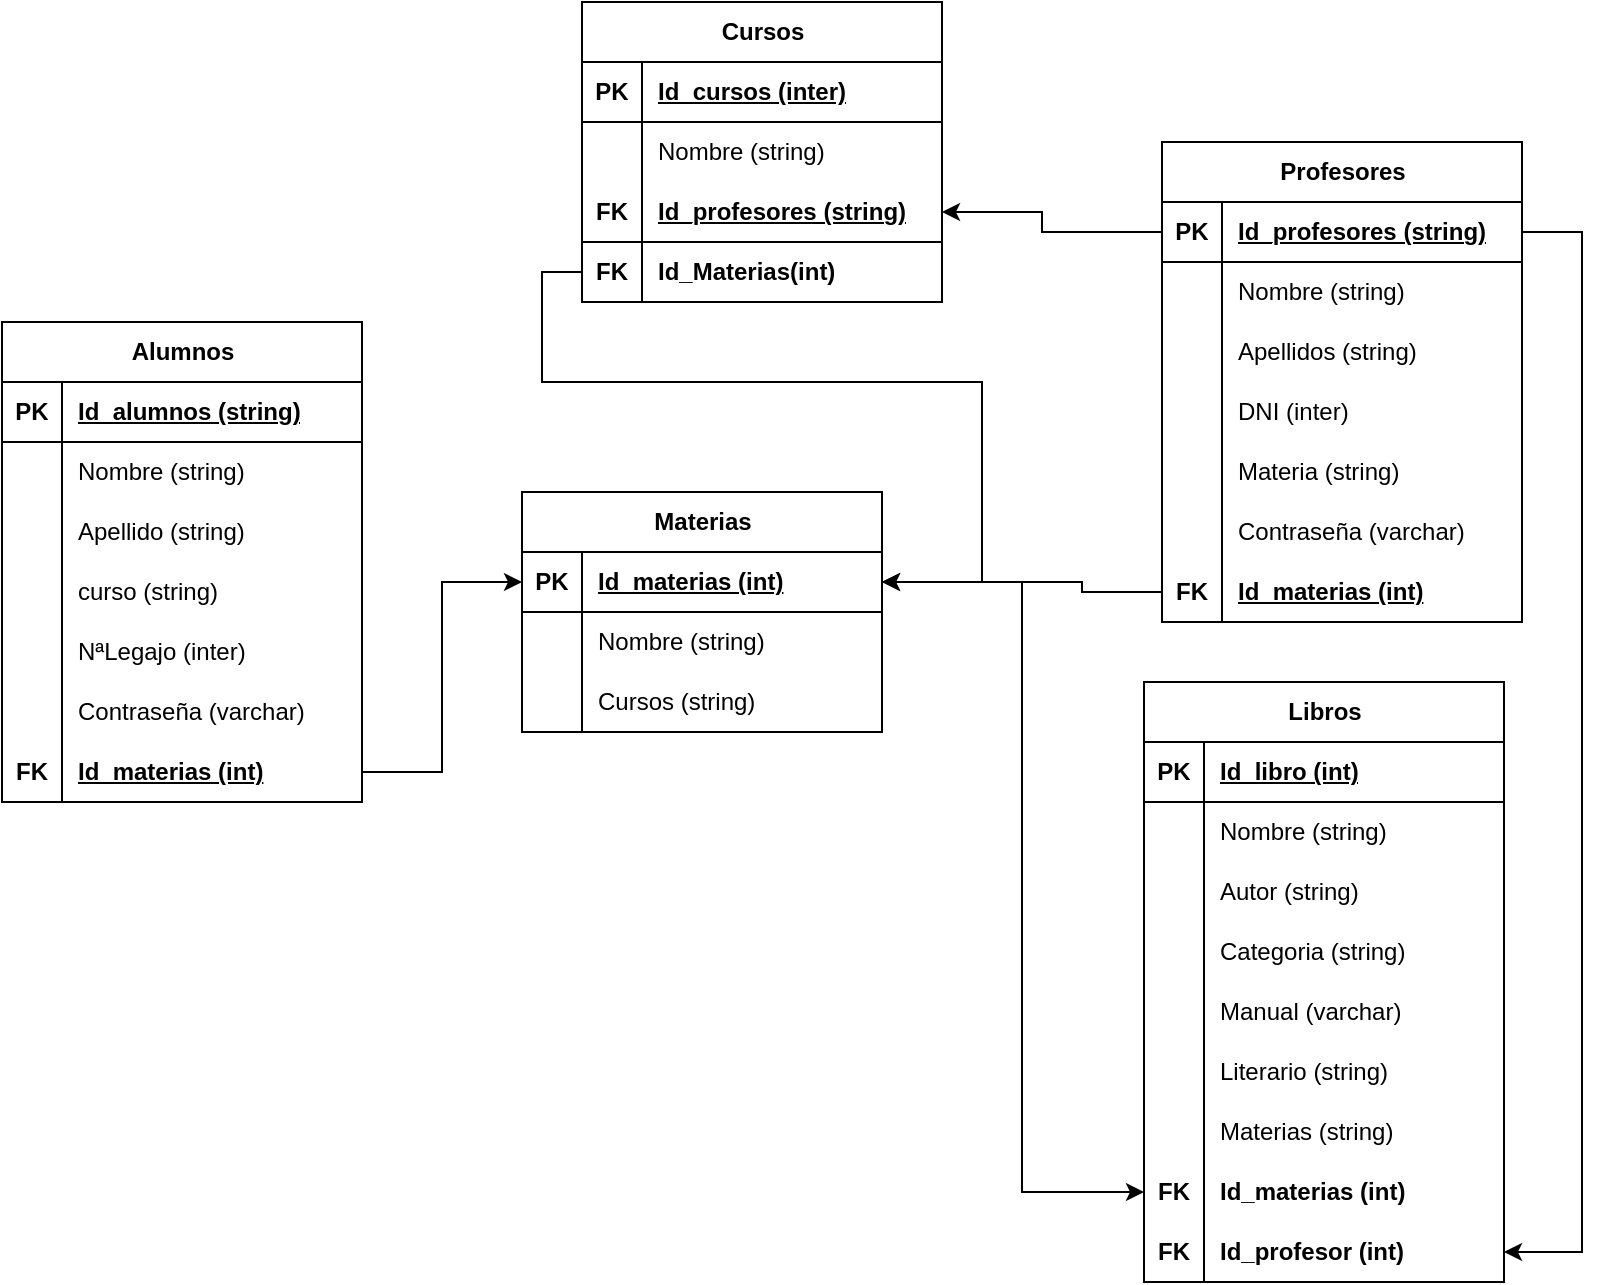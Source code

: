 <mxfile version="21.3.2" type="device" pages="2">
  <diagram name="Modelo Relacional" id="CXCVMEYy1s_H9XKr-uPt">
    <mxGraphModel dx="1434" dy="757" grid="1" gridSize="10" guides="1" tooltips="1" connect="1" arrows="1" fold="1" page="1" pageScale="1" pageWidth="827" pageHeight="1169" math="0" shadow="0">
      <root>
        <mxCell id="0" />
        <mxCell id="1" parent="0" />
        <mxCell id="_0kthYY2hkkztWUv-s_5-1" value="Alumnos" style="shape=table;startSize=30;container=1;collapsible=1;childLayout=tableLayout;fixedRows=1;rowLines=0;fontStyle=1;align=center;resizeLast=1;html=1;" parent="1" vertex="1">
          <mxGeometry x="350" y="410" width="180" height="240" as="geometry" />
        </mxCell>
        <mxCell id="_0kthYY2hkkztWUv-s_5-2" value="" style="shape=tableRow;horizontal=0;startSize=0;swimlaneHead=0;swimlaneBody=0;fillColor=none;collapsible=0;dropTarget=0;points=[[0,0.5],[1,0.5]];portConstraint=eastwest;top=0;left=0;right=0;bottom=1;" parent="_0kthYY2hkkztWUv-s_5-1" vertex="1">
          <mxGeometry y="30" width="180" height="30" as="geometry" />
        </mxCell>
        <mxCell id="_0kthYY2hkkztWUv-s_5-3" value="PK" style="shape=partialRectangle;connectable=0;fillColor=none;top=0;left=0;bottom=0;right=0;fontStyle=1;overflow=hidden;whiteSpace=wrap;html=1;" parent="_0kthYY2hkkztWUv-s_5-2" vertex="1">
          <mxGeometry width="30" height="30" as="geometry">
            <mxRectangle width="30" height="30" as="alternateBounds" />
          </mxGeometry>
        </mxCell>
        <mxCell id="_0kthYY2hkkztWUv-s_5-4" value="Id_alumnos (string)" style="shape=partialRectangle;connectable=0;fillColor=none;top=0;left=0;bottom=0;right=0;align=left;spacingLeft=6;fontStyle=5;overflow=hidden;whiteSpace=wrap;html=1;" parent="_0kthYY2hkkztWUv-s_5-2" vertex="1">
          <mxGeometry x="30" width="150" height="30" as="geometry">
            <mxRectangle width="150" height="30" as="alternateBounds" />
          </mxGeometry>
        </mxCell>
        <mxCell id="_0kthYY2hkkztWUv-s_5-5" value="" style="shape=tableRow;horizontal=0;startSize=0;swimlaneHead=0;swimlaneBody=0;fillColor=none;collapsible=0;dropTarget=0;points=[[0,0.5],[1,0.5]];portConstraint=eastwest;top=0;left=0;right=0;bottom=0;" parent="_0kthYY2hkkztWUv-s_5-1" vertex="1">
          <mxGeometry y="60" width="180" height="30" as="geometry" />
        </mxCell>
        <mxCell id="_0kthYY2hkkztWUv-s_5-6" value="" style="shape=partialRectangle;connectable=0;fillColor=none;top=0;left=0;bottom=0;right=0;editable=1;overflow=hidden;whiteSpace=wrap;html=1;" parent="_0kthYY2hkkztWUv-s_5-5" vertex="1">
          <mxGeometry width="30" height="30" as="geometry">
            <mxRectangle width="30" height="30" as="alternateBounds" />
          </mxGeometry>
        </mxCell>
        <mxCell id="_0kthYY2hkkztWUv-s_5-7" value="Nombre (string)" style="shape=partialRectangle;connectable=0;fillColor=none;top=0;left=0;bottom=0;right=0;align=left;spacingLeft=6;overflow=hidden;whiteSpace=wrap;html=1;" parent="_0kthYY2hkkztWUv-s_5-5" vertex="1">
          <mxGeometry x="30" width="150" height="30" as="geometry">
            <mxRectangle width="150" height="30" as="alternateBounds" />
          </mxGeometry>
        </mxCell>
        <mxCell id="_0kthYY2hkkztWUv-s_5-8" value="" style="shape=tableRow;horizontal=0;startSize=0;swimlaneHead=0;swimlaneBody=0;fillColor=none;collapsible=0;dropTarget=0;points=[[0,0.5],[1,0.5]];portConstraint=eastwest;top=0;left=0;right=0;bottom=0;" parent="_0kthYY2hkkztWUv-s_5-1" vertex="1">
          <mxGeometry y="90" width="180" height="30" as="geometry" />
        </mxCell>
        <mxCell id="_0kthYY2hkkztWUv-s_5-9" value="" style="shape=partialRectangle;connectable=0;fillColor=none;top=0;left=0;bottom=0;right=0;editable=1;overflow=hidden;whiteSpace=wrap;html=1;" parent="_0kthYY2hkkztWUv-s_5-8" vertex="1">
          <mxGeometry width="30" height="30" as="geometry">
            <mxRectangle width="30" height="30" as="alternateBounds" />
          </mxGeometry>
        </mxCell>
        <mxCell id="_0kthYY2hkkztWUv-s_5-10" value="Apellido (string)" style="shape=partialRectangle;connectable=0;fillColor=none;top=0;left=0;bottom=0;right=0;align=left;spacingLeft=6;overflow=hidden;whiteSpace=wrap;html=1;" parent="_0kthYY2hkkztWUv-s_5-8" vertex="1">
          <mxGeometry x="30" width="150" height="30" as="geometry">
            <mxRectangle width="150" height="30" as="alternateBounds" />
          </mxGeometry>
        </mxCell>
        <mxCell id="_0kthYY2hkkztWUv-s_5-11" value="" style="shape=tableRow;horizontal=0;startSize=0;swimlaneHead=0;swimlaneBody=0;fillColor=none;collapsible=0;dropTarget=0;points=[[0,0.5],[1,0.5]];portConstraint=eastwest;top=0;left=0;right=0;bottom=0;" parent="_0kthYY2hkkztWUv-s_5-1" vertex="1">
          <mxGeometry y="120" width="180" height="30" as="geometry" />
        </mxCell>
        <mxCell id="_0kthYY2hkkztWUv-s_5-12" value="" style="shape=partialRectangle;connectable=0;fillColor=none;top=0;left=0;bottom=0;right=0;editable=1;overflow=hidden;whiteSpace=wrap;html=1;" parent="_0kthYY2hkkztWUv-s_5-11" vertex="1">
          <mxGeometry width="30" height="30" as="geometry">
            <mxRectangle width="30" height="30" as="alternateBounds" />
          </mxGeometry>
        </mxCell>
        <mxCell id="_0kthYY2hkkztWUv-s_5-13" value="curso (string)" style="shape=partialRectangle;connectable=0;fillColor=none;top=0;left=0;bottom=0;right=0;align=left;spacingLeft=6;overflow=hidden;whiteSpace=wrap;html=1;" parent="_0kthYY2hkkztWUv-s_5-11" vertex="1">
          <mxGeometry x="30" width="150" height="30" as="geometry">
            <mxRectangle width="150" height="30" as="alternateBounds" />
          </mxGeometry>
        </mxCell>
        <mxCell id="_0kthYY2hkkztWUv-s_5-46" value="" style="shape=tableRow;horizontal=0;startSize=0;swimlaneHead=0;swimlaneBody=0;fillColor=none;collapsible=0;dropTarget=0;points=[[0,0.5],[1,0.5]];portConstraint=eastwest;top=0;left=0;right=0;bottom=0;" parent="_0kthYY2hkkztWUv-s_5-1" vertex="1">
          <mxGeometry y="150" width="180" height="30" as="geometry" />
        </mxCell>
        <mxCell id="_0kthYY2hkkztWUv-s_5-47" value="" style="shape=partialRectangle;connectable=0;fillColor=none;top=0;left=0;bottom=0;right=0;editable=1;overflow=hidden;whiteSpace=wrap;html=1;" parent="_0kthYY2hkkztWUv-s_5-46" vertex="1">
          <mxGeometry width="30" height="30" as="geometry">
            <mxRectangle width="30" height="30" as="alternateBounds" />
          </mxGeometry>
        </mxCell>
        <mxCell id="_0kthYY2hkkztWUv-s_5-48" value="NªLegajo (inter)" style="shape=partialRectangle;connectable=0;fillColor=none;top=0;left=0;bottom=0;right=0;align=left;spacingLeft=6;overflow=hidden;whiteSpace=wrap;html=1;" parent="_0kthYY2hkkztWUv-s_5-46" vertex="1">
          <mxGeometry x="30" width="150" height="30" as="geometry">
            <mxRectangle width="150" height="30" as="alternateBounds" />
          </mxGeometry>
        </mxCell>
        <mxCell id="2o7agqwWr6afrbePRTP4-20" value="" style="shape=tableRow;horizontal=0;startSize=0;swimlaneHead=0;swimlaneBody=0;fillColor=none;collapsible=0;dropTarget=0;points=[[0,0.5],[1,0.5]];portConstraint=eastwest;top=0;left=0;right=0;bottom=0;" parent="_0kthYY2hkkztWUv-s_5-1" vertex="1">
          <mxGeometry y="180" width="180" height="30" as="geometry" />
        </mxCell>
        <mxCell id="2o7agqwWr6afrbePRTP4-21" value="" style="shape=partialRectangle;connectable=0;fillColor=none;top=0;left=0;bottom=0;right=0;editable=1;overflow=hidden;whiteSpace=wrap;html=1;" parent="2o7agqwWr6afrbePRTP4-20" vertex="1">
          <mxGeometry width="30" height="30" as="geometry">
            <mxRectangle width="30" height="30" as="alternateBounds" />
          </mxGeometry>
        </mxCell>
        <mxCell id="2o7agqwWr6afrbePRTP4-22" value="Contraseña (varchar)" style="shape=partialRectangle;connectable=0;fillColor=none;top=0;left=0;bottom=0;right=0;align=left;spacingLeft=6;overflow=hidden;whiteSpace=wrap;html=1;" parent="2o7agqwWr6afrbePRTP4-20" vertex="1">
          <mxGeometry x="30" width="150" height="30" as="geometry">
            <mxRectangle width="150" height="30" as="alternateBounds" />
          </mxGeometry>
        </mxCell>
        <mxCell id="_0kthYY2hkkztWUv-s_5-173" value="" style="shape=tableRow;horizontal=0;startSize=0;swimlaneHead=0;swimlaneBody=0;fillColor=none;collapsible=0;dropTarget=0;points=[[0,0.5],[1,0.5]];portConstraint=eastwest;top=0;left=0;right=0;bottom=1;" parent="_0kthYY2hkkztWUv-s_5-1" vertex="1">
          <mxGeometry y="210" width="180" height="30" as="geometry" />
        </mxCell>
        <mxCell id="_0kthYY2hkkztWUv-s_5-174" value="FK" style="shape=partialRectangle;connectable=0;fillColor=none;top=0;left=0;bottom=0;right=0;fontStyle=1;overflow=hidden;whiteSpace=wrap;html=1;" parent="_0kthYY2hkkztWUv-s_5-173" vertex="1">
          <mxGeometry width="30" height="30" as="geometry">
            <mxRectangle width="30" height="30" as="alternateBounds" />
          </mxGeometry>
        </mxCell>
        <mxCell id="_0kthYY2hkkztWUv-s_5-175" value="Id_materias (int)" style="shape=partialRectangle;connectable=0;fillColor=none;top=0;left=0;bottom=0;right=0;align=left;spacingLeft=6;fontStyle=5;overflow=hidden;whiteSpace=wrap;html=1;" parent="_0kthYY2hkkztWUv-s_5-173" vertex="1">
          <mxGeometry x="30" width="150" height="30" as="geometry">
            <mxRectangle width="150" height="30" as="alternateBounds" />
          </mxGeometry>
        </mxCell>
        <mxCell id="_0kthYY2hkkztWUv-s_5-49" value="Profesores" style="shape=table;startSize=30;container=1;collapsible=1;childLayout=tableLayout;fixedRows=1;rowLines=0;fontStyle=1;align=center;resizeLast=1;html=1;" parent="1" vertex="1">
          <mxGeometry x="930" y="320" width="180" height="240" as="geometry" />
        </mxCell>
        <mxCell id="_0kthYY2hkkztWUv-s_5-50" value="" style="shape=tableRow;horizontal=0;startSize=0;swimlaneHead=0;swimlaneBody=0;fillColor=none;collapsible=0;dropTarget=0;points=[[0,0.5],[1,0.5]];portConstraint=eastwest;top=0;left=0;right=0;bottom=1;" parent="_0kthYY2hkkztWUv-s_5-49" vertex="1">
          <mxGeometry y="30" width="180" height="30" as="geometry" />
        </mxCell>
        <mxCell id="_0kthYY2hkkztWUv-s_5-51" value="PK" style="shape=partialRectangle;connectable=0;fillColor=none;top=0;left=0;bottom=0;right=0;fontStyle=1;overflow=hidden;whiteSpace=wrap;html=1;" parent="_0kthYY2hkkztWUv-s_5-50" vertex="1">
          <mxGeometry width="30" height="30" as="geometry">
            <mxRectangle width="30" height="30" as="alternateBounds" />
          </mxGeometry>
        </mxCell>
        <mxCell id="_0kthYY2hkkztWUv-s_5-52" value="Id_profesores (string)" style="shape=partialRectangle;connectable=0;fillColor=none;top=0;left=0;bottom=0;right=0;align=left;spacingLeft=6;fontStyle=5;overflow=hidden;whiteSpace=wrap;html=1;" parent="_0kthYY2hkkztWUv-s_5-50" vertex="1">
          <mxGeometry x="30" width="150" height="30" as="geometry">
            <mxRectangle width="150" height="30" as="alternateBounds" />
          </mxGeometry>
        </mxCell>
        <mxCell id="_0kthYY2hkkztWUv-s_5-53" value="" style="shape=tableRow;horizontal=0;startSize=0;swimlaneHead=0;swimlaneBody=0;fillColor=none;collapsible=0;dropTarget=0;points=[[0,0.5],[1,0.5]];portConstraint=eastwest;top=0;left=0;right=0;bottom=0;" parent="_0kthYY2hkkztWUv-s_5-49" vertex="1">
          <mxGeometry y="60" width="180" height="30" as="geometry" />
        </mxCell>
        <mxCell id="_0kthYY2hkkztWUv-s_5-54" value="" style="shape=partialRectangle;connectable=0;fillColor=none;top=0;left=0;bottom=0;right=0;editable=1;overflow=hidden;whiteSpace=wrap;html=1;" parent="_0kthYY2hkkztWUv-s_5-53" vertex="1">
          <mxGeometry width="30" height="30" as="geometry">
            <mxRectangle width="30" height="30" as="alternateBounds" />
          </mxGeometry>
        </mxCell>
        <mxCell id="_0kthYY2hkkztWUv-s_5-55" value="Nombre (string)" style="shape=partialRectangle;connectable=0;fillColor=none;top=0;left=0;bottom=0;right=0;align=left;spacingLeft=6;overflow=hidden;whiteSpace=wrap;html=1;" parent="_0kthYY2hkkztWUv-s_5-53" vertex="1">
          <mxGeometry x="30" width="150" height="30" as="geometry">
            <mxRectangle width="150" height="30" as="alternateBounds" />
          </mxGeometry>
        </mxCell>
        <mxCell id="_0kthYY2hkkztWUv-s_5-56" value="" style="shape=tableRow;horizontal=0;startSize=0;swimlaneHead=0;swimlaneBody=0;fillColor=none;collapsible=0;dropTarget=0;points=[[0,0.5],[1,0.5]];portConstraint=eastwest;top=0;left=0;right=0;bottom=0;" parent="_0kthYY2hkkztWUv-s_5-49" vertex="1">
          <mxGeometry y="90" width="180" height="30" as="geometry" />
        </mxCell>
        <mxCell id="_0kthYY2hkkztWUv-s_5-57" value="" style="shape=partialRectangle;connectable=0;fillColor=none;top=0;left=0;bottom=0;right=0;editable=1;overflow=hidden;whiteSpace=wrap;html=1;" parent="_0kthYY2hkkztWUv-s_5-56" vertex="1">
          <mxGeometry width="30" height="30" as="geometry">
            <mxRectangle width="30" height="30" as="alternateBounds" />
          </mxGeometry>
        </mxCell>
        <mxCell id="_0kthYY2hkkztWUv-s_5-58" value="Apellidos (string)" style="shape=partialRectangle;connectable=0;fillColor=none;top=0;left=0;bottom=0;right=0;align=left;spacingLeft=6;overflow=hidden;whiteSpace=wrap;html=1;" parent="_0kthYY2hkkztWUv-s_5-56" vertex="1">
          <mxGeometry x="30" width="150" height="30" as="geometry">
            <mxRectangle width="150" height="30" as="alternateBounds" />
          </mxGeometry>
        </mxCell>
        <mxCell id="_0kthYY2hkkztWUv-s_5-59" value="" style="shape=tableRow;horizontal=0;startSize=0;swimlaneHead=0;swimlaneBody=0;fillColor=none;collapsible=0;dropTarget=0;points=[[0,0.5],[1,0.5]];portConstraint=eastwest;top=0;left=0;right=0;bottom=0;" parent="_0kthYY2hkkztWUv-s_5-49" vertex="1">
          <mxGeometry y="120" width="180" height="30" as="geometry" />
        </mxCell>
        <mxCell id="_0kthYY2hkkztWUv-s_5-60" value="" style="shape=partialRectangle;connectable=0;fillColor=none;top=0;left=0;bottom=0;right=0;editable=1;overflow=hidden;whiteSpace=wrap;html=1;" parent="_0kthYY2hkkztWUv-s_5-59" vertex="1">
          <mxGeometry width="30" height="30" as="geometry">
            <mxRectangle width="30" height="30" as="alternateBounds" />
          </mxGeometry>
        </mxCell>
        <mxCell id="_0kthYY2hkkztWUv-s_5-61" value="DNI (inter)" style="shape=partialRectangle;connectable=0;fillColor=none;top=0;left=0;bottom=0;right=0;align=left;spacingLeft=6;overflow=hidden;whiteSpace=wrap;html=1;" parent="_0kthYY2hkkztWUv-s_5-59" vertex="1">
          <mxGeometry x="30" width="150" height="30" as="geometry">
            <mxRectangle width="150" height="30" as="alternateBounds" />
          </mxGeometry>
        </mxCell>
        <mxCell id="_0kthYY2hkkztWUv-s_5-97" value="" style="shape=tableRow;horizontal=0;startSize=0;swimlaneHead=0;swimlaneBody=0;fillColor=none;collapsible=0;dropTarget=0;points=[[0,0.5],[1,0.5]];portConstraint=eastwest;top=0;left=0;right=0;bottom=0;" parent="_0kthYY2hkkztWUv-s_5-49" vertex="1">
          <mxGeometry y="150" width="180" height="30" as="geometry" />
        </mxCell>
        <mxCell id="_0kthYY2hkkztWUv-s_5-98" value="" style="shape=partialRectangle;connectable=0;fillColor=none;top=0;left=0;bottom=0;right=0;editable=1;overflow=hidden;whiteSpace=wrap;html=1;" parent="_0kthYY2hkkztWUv-s_5-97" vertex="1">
          <mxGeometry width="30" height="30" as="geometry">
            <mxRectangle width="30" height="30" as="alternateBounds" />
          </mxGeometry>
        </mxCell>
        <mxCell id="_0kthYY2hkkztWUv-s_5-99" value="Materia (string)" style="shape=partialRectangle;connectable=0;fillColor=none;top=0;left=0;bottom=0;right=0;align=left;spacingLeft=6;overflow=hidden;whiteSpace=wrap;html=1;" parent="_0kthYY2hkkztWUv-s_5-97" vertex="1">
          <mxGeometry x="30" width="150" height="30" as="geometry">
            <mxRectangle width="150" height="30" as="alternateBounds" />
          </mxGeometry>
        </mxCell>
        <mxCell id="2o7agqwWr6afrbePRTP4-23" value="" style="shape=tableRow;horizontal=0;startSize=0;swimlaneHead=0;swimlaneBody=0;fillColor=none;collapsible=0;dropTarget=0;points=[[0,0.5],[1,0.5]];portConstraint=eastwest;top=0;left=0;right=0;bottom=0;" parent="_0kthYY2hkkztWUv-s_5-49" vertex="1">
          <mxGeometry y="180" width="180" height="30" as="geometry" />
        </mxCell>
        <mxCell id="2o7agqwWr6afrbePRTP4-24" value="" style="shape=partialRectangle;connectable=0;fillColor=none;top=0;left=0;bottom=0;right=0;editable=1;overflow=hidden;whiteSpace=wrap;html=1;" parent="2o7agqwWr6afrbePRTP4-23" vertex="1">
          <mxGeometry width="30" height="30" as="geometry">
            <mxRectangle width="30" height="30" as="alternateBounds" />
          </mxGeometry>
        </mxCell>
        <mxCell id="2o7agqwWr6afrbePRTP4-25" value="Contraseña (varchar)" style="shape=partialRectangle;connectable=0;fillColor=none;top=0;left=0;bottom=0;right=0;align=left;spacingLeft=6;overflow=hidden;whiteSpace=wrap;html=1;" parent="2o7agqwWr6afrbePRTP4-23" vertex="1">
          <mxGeometry x="30" width="150" height="30" as="geometry">
            <mxRectangle width="150" height="30" as="alternateBounds" />
          </mxGeometry>
        </mxCell>
        <mxCell id="_0kthYY2hkkztWUv-s_5-103" value="" style="shape=tableRow;horizontal=0;startSize=0;swimlaneHead=0;swimlaneBody=0;fillColor=none;collapsible=0;dropTarget=0;points=[[0,0.5],[1,0.5]];portConstraint=eastwest;top=0;left=0;right=0;bottom=1;" parent="_0kthYY2hkkztWUv-s_5-49" vertex="1">
          <mxGeometry y="210" width="180" height="30" as="geometry" />
        </mxCell>
        <mxCell id="_0kthYY2hkkztWUv-s_5-104" value="FK" style="shape=partialRectangle;connectable=0;fillColor=none;top=0;left=0;bottom=0;right=0;fontStyle=1;overflow=hidden;whiteSpace=wrap;html=1;" parent="_0kthYY2hkkztWUv-s_5-103" vertex="1">
          <mxGeometry width="30" height="30" as="geometry">
            <mxRectangle width="30" height="30" as="alternateBounds" />
          </mxGeometry>
        </mxCell>
        <mxCell id="_0kthYY2hkkztWUv-s_5-105" value="Id_materias (int)" style="shape=partialRectangle;connectable=0;fillColor=none;top=0;left=0;bottom=0;right=0;align=left;spacingLeft=6;fontStyle=5;overflow=hidden;whiteSpace=wrap;html=1;" parent="_0kthYY2hkkztWUv-s_5-103" vertex="1">
          <mxGeometry x="30" width="150" height="30" as="geometry">
            <mxRectangle width="150" height="30" as="alternateBounds" />
          </mxGeometry>
        </mxCell>
        <mxCell id="_0kthYY2hkkztWUv-s_5-106" value="Libros" style="shape=table;startSize=30;container=1;collapsible=1;childLayout=tableLayout;fixedRows=1;rowLines=0;fontStyle=1;align=center;resizeLast=1;html=1;" parent="1" vertex="1">
          <mxGeometry x="921" y="590" width="180" height="300" as="geometry" />
        </mxCell>
        <mxCell id="_0kthYY2hkkztWUv-s_5-107" value="" style="shape=tableRow;horizontal=0;startSize=0;swimlaneHead=0;swimlaneBody=0;fillColor=none;collapsible=0;dropTarget=0;points=[[0,0.5],[1,0.5]];portConstraint=eastwest;top=0;left=0;right=0;bottom=1;" parent="_0kthYY2hkkztWUv-s_5-106" vertex="1">
          <mxGeometry y="30" width="180" height="30" as="geometry" />
        </mxCell>
        <mxCell id="_0kthYY2hkkztWUv-s_5-108" value="PK" style="shape=partialRectangle;connectable=0;fillColor=none;top=0;left=0;bottom=0;right=0;fontStyle=1;overflow=hidden;whiteSpace=wrap;html=1;" parent="_0kthYY2hkkztWUv-s_5-107" vertex="1">
          <mxGeometry width="30" height="30" as="geometry">
            <mxRectangle width="30" height="30" as="alternateBounds" />
          </mxGeometry>
        </mxCell>
        <mxCell id="_0kthYY2hkkztWUv-s_5-109" value="Id_libro (int)" style="shape=partialRectangle;connectable=0;fillColor=none;top=0;left=0;bottom=0;right=0;align=left;spacingLeft=6;fontStyle=5;overflow=hidden;whiteSpace=wrap;html=1;" parent="_0kthYY2hkkztWUv-s_5-107" vertex="1">
          <mxGeometry x="30" width="150" height="30" as="geometry">
            <mxRectangle width="150" height="30" as="alternateBounds" />
          </mxGeometry>
        </mxCell>
        <mxCell id="_0kthYY2hkkztWUv-s_5-110" value="" style="shape=tableRow;horizontal=0;startSize=0;swimlaneHead=0;swimlaneBody=0;fillColor=none;collapsible=0;dropTarget=0;points=[[0,0.5],[1,0.5]];portConstraint=eastwest;top=0;left=0;right=0;bottom=0;" parent="_0kthYY2hkkztWUv-s_5-106" vertex="1">
          <mxGeometry y="60" width="180" height="30" as="geometry" />
        </mxCell>
        <mxCell id="_0kthYY2hkkztWUv-s_5-111" value="" style="shape=partialRectangle;connectable=0;fillColor=none;top=0;left=0;bottom=0;right=0;editable=1;overflow=hidden;whiteSpace=wrap;html=1;" parent="_0kthYY2hkkztWUv-s_5-110" vertex="1">
          <mxGeometry width="30" height="30" as="geometry">
            <mxRectangle width="30" height="30" as="alternateBounds" />
          </mxGeometry>
        </mxCell>
        <mxCell id="_0kthYY2hkkztWUv-s_5-112" value="Nombre (string)" style="shape=partialRectangle;connectable=0;fillColor=none;top=0;left=0;bottom=0;right=0;align=left;spacingLeft=6;overflow=hidden;whiteSpace=wrap;html=1;" parent="_0kthYY2hkkztWUv-s_5-110" vertex="1">
          <mxGeometry x="30" width="150" height="30" as="geometry">
            <mxRectangle width="150" height="30" as="alternateBounds" />
          </mxGeometry>
        </mxCell>
        <mxCell id="_0kthYY2hkkztWUv-s_5-113" value="" style="shape=tableRow;horizontal=0;startSize=0;swimlaneHead=0;swimlaneBody=0;fillColor=none;collapsible=0;dropTarget=0;points=[[0,0.5],[1,0.5]];portConstraint=eastwest;top=0;left=0;right=0;bottom=0;" parent="_0kthYY2hkkztWUv-s_5-106" vertex="1">
          <mxGeometry y="90" width="180" height="30" as="geometry" />
        </mxCell>
        <mxCell id="_0kthYY2hkkztWUv-s_5-114" value="" style="shape=partialRectangle;connectable=0;fillColor=none;top=0;left=0;bottom=0;right=0;editable=1;overflow=hidden;whiteSpace=wrap;html=1;" parent="_0kthYY2hkkztWUv-s_5-113" vertex="1">
          <mxGeometry width="30" height="30" as="geometry">
            <mxRectangle width="30" height="30" as="alternateBounds" />
          </mxGeometry>
        </mxCell>
        <mxCell id="_0kthYY2hkkztWUv-s_5-115" value="Autor (string)" style="shape=partialRectangle;connectable=0;fillColor=none;top=0;left=0;bottom=0;right=0;align=left;spacingLeft=6;overflow=hidden;whiteSpace=wrap;html=1;" parent="_0kthYY2hkkztWUv-s_5-113" vertex="1">
          <mxGeometry x="30" width="150" height="30" as="geometry">
            <mxRectangle width="150" height="30" as="alternateBounds" />
          </mxGeometry>
        </mxCell>
        <mxCell id="_0kthYY2hkkztWUv-s_5-116" value="" style="shape=tableRow;horizontal=0;startSize=0;swimlaneHead=0;swimlaneBody=0;fillColor=none;collapsible=0;dropTarget=0;points=[[0,0.5],[1,0.5]];portConstraint=eastwest;top=0;left=0;right=0;bottom=0;" parent="_0kthYY2hkkztWUv-s_5-106" vertex="1">
          <mxGeometry y="120" width="180" height="30" as="geometry" />
        </mxCell>
        <mxCell id="_0kthYY2hkkztWUv-s_5-117" value="" style="shape=partialRectangle;connectable=0;fillColor=none;top=0;left=0;bottom=0;right=0;editable=1;overflow=hidden;whiteSpace=wrap;html=1;" parent="_0kthYY2hkkztWUv-s_5-116" vertex="1">
          <mxGeometry width="30" height="30" as="geometry">
            <mxRectangle width="30" height="30" as="alternateBounds" />
          </mxGeometry>
        </mxCell>
        <mxCell id="_0kthYY2hkkztWUv-s_5-118" value="Categoria (string)" style="shape=partialRectangle;connectable=0;fillColor=none;top=0;left=0;bottom=0;right=0;align=left;spacingLeft=6;overflow=hidden;whiteSpace=wrap;html=1;" parent="_0kthYY2hkkztWUv-s_5-116" vertex="1">
          <mxGeometry x="30" width="150" height="30" as="geometry">
            <mxRectangle width="150" height="30" as="alternateBounds" />
          </mxGeometry>
        </mxCell>
        <mxCell id="_0kthYY2hkkztWUv-s_5-176" value="" style="shape=tableRow;horizontal=0;startSize=0;swimlaneHead=0;swimlaneBody=0;fillColor=none;collapsible=0;dropTarget=0;points=[[0,0.5],[1,0.5]];portConstraint=eastwest;top=0;left=0;right=0;bottom=0;" parent="_0kthYY2hkkztWUv-s_5-106" vertex="1">
          <mxGeometry y="150" width="180" height="30" as="geometry" />
        </mxCell>
        <mxCell id="_0kthYY2hkkztWUv-s_5-177" value="" style="shape=partialRectangle;connectable=0;fillColor=none;top=0;left=0;bottom=0;right=0;editable=1;overflow=hidden;whiteSpace=wrap;html=1;" parent="_0kthYY2hkkztWUv-s_5-176" vertex="1">
          <mxGeometry width="30" height="30" as="geometry">
            <mxRectangle width="30" height="30" as="alternateBounds" />
          </mxGeometry>
        </mxCell>
        <mxCell id="_0kthYY2hkkztWUv-s_5-178" value="Manual (varchar)" style="shape=partialRectangle;connectable=0;fillColor=none;top=0;left=0;bottom=0;right=0;align=left;spacingLeft=6;overflow=hidden;whiteSpace=wrap;html=1;" parent="_0kthYY2hkkztWUv-s_5-176" vertex="1">
          <mxGeometry x="30" width="150" height="30" as="geometry">
            <mxRectangle width="150" height="30" as="alternateBounds" />
          </mxGeometry>
        </mxCell>
        <mxCell id="_0kthYY2hkkztWUv-s_5-201" value="" style="shape=tableRow;horizontal=0;startSize=0;swimlaneHead=0;swimlaneBody=0;fillColor=none;collapsible=0;dropTarget=0;points=[[0,0.5],[1,0.5]];portConstraint=eastwest;top=0;left=0;right=0;bottom=0;" parent="_0kthYY2hkkztWUv-s_5-106" vertex="1">
          <mxGeometry y="180" width="180" height="30" as="geometry" />
        </mxCell>
        <mxCell id="_0kthYY2hkkztWUv-s_5-202" value="" style="shape=partialRectangle;connectable=0;fillColor=none;top=0;left=0;bottom=0;right=0;editable=1;overflow=hidden;whiteSpace=wrap;html=1;" parent="_0kthYY2hkkztWUv-s_5-201" vertex="1">
          <mxGeometry width="30" height="30" as="geometry">
            <mxRectangle width="30" height="30" as="alternateBounds" />
          </mxGeometry>
        </mxCell>
        <mxCell id="_0kthYY2hkkztWUv-s_5-203" value="Literario (string)" style="shape=partialRectangle;connectable=0;fillColor=none;top=0;left=0;bottom=0;right=0;align=left;spacingLeft=6;overflow=hidden;whiteSpace=wrap;html=1;" parent="_0kthYY2hkkztWUv-s_5-201" vertex="1">
          <mxGeometry x="30" width="150" height="30" as="geometry">
            <mxRectangle width="150" height="30" as="alternateBounds" />
          </mxGeometry>
        </mxCell>
        <mxCell id="_0kthYY2hkkztWUv-s_5-119" value="" style="shape=tableRow;horizontal=0;startSize=0;swimlaneHead=0;swimlaneBody=0;fillColor=none;collapsible=0;dropTarget=0;points=[[0,0.5],[1,0.5]];portConstraint=eastwest;top=0;left=0;right=0;bottom=0;" parent="_0kthYY2hkkztWUv-s_5-106" vertex="1">
          <mxGeometry y="210" width="180" height="30" as="geometry" />
        </mxCell>
        <mxCell id="_0kthYY2hkkztWUv-s_5-120" value="" style="shape=partialRectangle;connectable=0;fillColor=none;top=0;left=0;bottom=0;right=0;editable=1;overflow=hidden;whiteSpace=wrap;html=1;" parent="_0kthYY2hkkztWUv-s_5-119" vertex="1">
          <mxGeometry width="30" height="30" as="geometry">
            <mxRectangle width="30" height="30" as="alternateBounds" />
          </mxGeometry>
        </mxCell>
        <mxCell id="_0kthYY2hkkztWUv-s_5-121" value="Materias (string)" style="shape=partialRectangle;connectable=0;fillColor=none;top=0;left=0;bottom=0;right=0;align=left;spacingLeft=6;overflow=hidden;whiteSpace=wrap;html=1;" parent="_0kthYY2hkkztWUv-s_5-119" vertex="1">
          <mxGeometry x="30" width="150" height="30" as="geometry">
            <mxRectangle width="150" height="30" as="alternateBounds" />
          </mxGeometry>
        </mxCell>
        <mxCell id="_9oub68Y3OVNiQBQ8qPL-1" value="" style="shape=tableRow;horizontal=0;startSize=0;swimlaneHead=0;swimlaneBody=0;fillColor=none;collapsible=0;dropTarget=0;points=[[0,0.5],[1,0.5]];portConstraint=eastwest;top=0;left=0;right=0;bottom=0;" parent="_0kthYY2hkkztWUv-s_5-106" vertex="1">
          <mxGeometry y="240" width="180" height="30" as="geometry" />
        </mxCell>
        <mxCell id="_9oub68Y3OVNiQBQ8qPL-2" value="&lt;b&gt;FK&lt;/b&gt;" style="shape=partialRectangle;connectable=0;fillColor=none;top=0;left=0;bottom=0;right=0;editable=1;overflow=hidden;whiteSpace=wrap;html=1;" parent="_9oub68Y3OVNiQBQ8qPL-1" vertex="1">
          <mxGeometry width="30" height="30" as="geometry">
            <mxRectangle width="30" height="30" as="alternateBounds" />
          </mxGeometry>
        </mxCell>
        <mxCell id="_9oub68Y3OVNiQBQ8qPL-3" value="&lt;b&gt;Id_materias (int)&lt;/b&gt;" style="shape=partialRectangle;connectable=0;fillColor=none;top=0;left=0;bottom=0;right=0;align=left;spacingLeft=6;overflow=hidden;whiteSpace=wrap;html=1;" parent="_9oub68Y3OVNiQBQ8qPL-1" vertex="1">
          <mxGeometry x="30" width="150" height="30" as="geometry">
            <mxRectangle width="150" height="30" as="alternateBounds" />
          </mxGeometry>
        </mxCell>
        <mxCell id="xIYGb5opCHgIpHhlC8T2-32" value="" style="shape=tableRow;horizontal=0;startSize=0;swimlaneHead=0;swimlaneBody=0;fillColor=none;collapsible=0;dropTarget=0;points=[[0,0.5],[1,0.5]];portConstraint=eastwest;top=0;left=0;right=0;bottom=0;" parent="_0kthYY2hkkztWUv-s_5-106" vertex="1">
          <mxGeometry y="270" width="180" height="30" as="geometry" />
        </mxCell>
        <mxCell id="xIYGb5opCHgIpHhlC8T2-33" value="&lt;b&gt;FK&lt;/b&gt;" style="shape=partialRectangle;connectable=0;fillColor=none;top=0;left=0;bottom=0;right=0;editable=1;overflow=hidden;whiteSpace=wrap;html=1;" parent="xIYGb5opCHgIpHhlC8T2-32" vertex="1">
          <mxGeometry width="30" height="30" as="geometry">
            <mxRectangle width="30" height="30" as="alternateBounds" />
          </mxGeometry>
        </mxCell>
        <mxCell id="xIYGb5opCHgIpHhlC8T2-34" value="&lt;b&gt;Id_profesor (int)&lt;/b&gt;" style="shape=partialRectangle;connectable=0;fillColor=none;top=0;left=0;bottom=0;right=0;align=left;spacingLeft=6;overflow=hidden;whiteSpace=wrap;html=1;" parent="xIYGb5opCHgIpHhlC8T2-32" vertex="1">
          <mxGeometry x="30" width="150" height="30" as="geometry">
            <mxRectangle width="150" height="30" as="alternateBounds" />
          </mxGeometry>
        </mxCell>
        <mxCell id="_0kthYY2hkkztWUv-s_5-122" value="Cursos" style="shape=table;startSize=30;container=1;collapsible=1;childLayout=tableLayout;fixedRows=1;rowLines=0;fontStyle=1;align=center;resizeLast=1;html=1;" parent="1" vertex="1">
          <mxGeometry x="640" y="250" width="180" height="150" as="geometry" />
        </mxCell>
        <mxCell id="_0kthYY2hkkztWUv-s_5-123" value="" style="shape=tableRow;horizontal=0;startSize=0;swimlaneHead=0;swimlaneBody=0;fillColor=none;collapsible=0;dropTarget=0;points=[[0,0.5],[1,0.5]];portConstraint=eastwest;top=0;left=0;right=0;bottom=1;" parent="_0kthYY2hkkztWUv-s_5-122" vertex="1">
          <mxGeometry y="30" width="180" height="30" as="geometry" />
        </mxCell>
        <mxCell id="_0kthYY2hkkztWUv-s_5-124" value="PK" style="shape=partialRectangle;connectable=0;fillColor=none;top=0;left=0;bottom=0;right=0;fontStyle=1;overflow=hidden;whiteSpace=wrap;html=1;" parent="_0kthYY2hkkztWUv-s_5-123" vertex="1">
          <mxGeometry width="30" height="30" as="geometry">
            <mxRectangle width="30" height="30" as="alternateBounds" />
          </mxGeometry>
        </mxCell>
        <mxCell id="_0kthYY2hkkztWUv-s_5-125" value="Id_cursos (inter)" style="shape=partialRectangle;connectable=0;fillColor=none;top=0;left=0;bottom=0;right=0;align=left;spacingLeft=6;fontStyle=5;overflow=hidden;whiteSpace=wrap;html=1;" parent="_0kthYY2hkkztWUv-s_5-123" vertex="1">
          <mxGeometry x="30" width="150" height="30" as="geometry">
            <mxRectangle width="150" height="30" as="alternateBounds" />
          </mxGeometry>
        </mxCell>
        <mxCell id="_0kthYY2hkkztWUv-s_5-126" value="" style="shape=tableRow;horizontal=0;startSize=0;swimlaneHead=0;swimlaneBody=0;fillColor=none;collapsible=0;dropTarget=0;points=[[0,0.5],[1,0.5]];portConstraint=eastwest;top=0;left=0;right=0;bottom=0;" parent="_0kthYY2hkkztWUv-s_5-122" vertex="1">
          <mxGeometry y="60" width="180" height="30" as="geometry" />
        </mxCell>
        <mxCell id="_0kthYY2hkkztWUv-s_5-127" value="" style="shape=partialRectangle;connectable=0;fillColor=none;top=0;left=0;bottom=0;right=0;editable=1;overflow=hidden;whiteSpace=wrap;html=1;" parent="_0kthYY2hkkztWUv-s_5-126" vertex="1">
          <mxGeometry width="30" height="30" as="geometry">
            <mxRectangle width="30" height="30" as="alternateBounds" />
          </mxGeometry>
        </mxCell>
        <mxCell id="_0kthYY2hkkztWUv-s_5-128" value="Nombre (string)" style="shape=partialRectangle;connectable=0;fillColor=none;top=0;left=0;bottom=0;right=0;align=left;spacingLeft=6;overflow=hidden;whiteSpace=wrap;html=1;" parent="_0kthYY2hkkztWUv-s_5-126" vertex="1">
          <mxGeometry x="30" width="150" height="30" as="geometry">
            <mxRectangle width="150" height="30" as="alternateBounds" />
          </mxGeometry>
        </mxCell>
        <mxCell id="_0kthYY2hkkztWUv-s_5-154" value="" style="shape=tableRow;horizontal=0;startSize=0;swimlaneHead=0;swimlaneBody=0;fillColor=none;collapsible=0;dropTarget=0;points=[[0,0.5],[1,0.5]];portConstraint=eastwest;top=0;left=0;right=0;bottom=1;" parent="_0kthYY2hkkztWUv-s_5-122" vertex="1">
          <mxGeometry y="90" width="180" height="30" as="geometry" />
        </mxCell>
        <mxCell id="_0kthYY2hkkztWUv-s_5-155" value="FK" style="shape=partialRectangle;connectable=0;fillColor=none;top=0;left=0;bottom=0;right=0;fontStyle=1;overflow=hidden;whiteSpace=wrap;html=1;" parent="_0kthYY2hkkztWUv-s_5-154" vertex="1">
          <mxGeometry width="30" height="30" as="geometry">
            <mxRectangle width="30" height="30" as="alternateBounds" />
          </mxGeometry>
        </mxCell>
        <mxCell id="_0kthYY2hkkztWUv-s_5-156" value="&lt;div&gt;Id_profesores (string)&lt;/div&gt;" style="shape=partialRectangle;connectable=0;fillColor=none;top=0;left=0;bottom=0;right=0;align=left;spacingLeft=6;fontStyle=5;overflow=hidden;whiteSpace=wrap;html=1;" parent="_0kthYY2hkkztWUv-s_5-154" vertex="1">
          <mxGeometry x="30" width="150" height="30" as="geometry">
            <mxRectangle width="150" height="30" as="alternateBounds" />
          </mxGeometry>
        </mxCell>
        <mxCell id="2o7agqwWr6afrbePRTP4-26" value="" style="shape=tableRow;horizontal=0;startSize=0;swimlaneHead=0;swimlaneBody=0;fillColor=none;collapsible=0;dropTarget=0;points=[[0,0.5],[1,0.5]];portConstraint=eastwest;top=0;left=0;right=0;bottom=0;" parent="_0kthYY2hkkztWUv-s_5-122" vertex="1">
          <mxGeometry y="120" width="180" height="30" as="geometry" />
        </mxCell>
        <mxCell id="2o7agqwWr6afrbePRTP4-27" value="&lt;b&gt;FK&lt;/b&gt;" style="shape=partialRectangle;connectable=0;fillColor=none;top=0;left=0;bottom=0;right=0;editable=1;overflow=hidden;whiteSpace=wrap;html=1;" parent="2o7agqwWr6afrbePRTP4-26" vertex="1">
          <mxGeometry width="30" height="30" as="geometry">
            <mxRectangle width="30" height="30" as="alternateBounds" />
          </mxGeometry>
        </mxCell>
        <mxCell id="2o7agqwWr6afrbePRTP4-28" value="&lt;b&gt;Id_Materias(int)&lt;/b&gt;" style="shape=partialRectangle;connectable=0;fillColor=none;top=0;left=0;bottom=0;right=0;align=left;spacingLeft=6;overflow=hidden;whiteSpace=wrap;html=1;" parent="2o7agqwWr6afrbePRTP4-26" vertex="1">
          <mxGeometry x="30" width="150" height="30" as="geometry">
            <mxRectangle width="150" height="30" as="alternateBounds" />
          </mxGeometry>
        </mxCell>
        <mxCell id="_0kthYY2hkkztWUv-s_5-157" value="Materias" style="shape=table;startSize=30;container=1;collapsible=1;childLayout=tableLayout;fixedRows=1;rowLines=0;fontStyle=1;align=center;resizeLast=1;html=1;" parent="1" vertex="1">
          <mxGeometry x="610" y="495" width="180" height="120" as="geometry" />
        </mxCell>
        <mxCell id="_0kthYY2hkkztWUv-s_5-158" value="" style="shape=tableRow;horizontal=0;startSize=0;swimlaneHead=0;swimlaneBody=0;fillColor=none;collapsible=0;dropTarget=0;points=[[0,0.5],[1,0.5]];portConstraint=eastwest;top=0;left=0;right=0;bottom=1;" parent="_0kthYY2hkkztWUv-s_5-157" vertex="1">
          <mxGeometry y="30" width="180" height="30" as="geometry" />
        </mxCell>
        <mxCell id="_0kthYY2hkkztWUv-s_5-159" value="PK" style="shape=partialRectangle;connectable=0;fillColor=none;top=0;left=0;bottom=0;right=0;fontStyle=1;overflow=hidden;whiteSpace=wrap;html=1;" parent="_0kthYY2hkkztWUv-s_5-158" vertex="1">
          <mxGeometry width="30" height="30" as="geometry">
            <mxRectangle width="30" height="30" as="alternateBounds" />
          </mxGeometry>
        </mxCell>
        <mxCell id="_0kthYY2hkkztWUv-s_5-160" value="Id_materias (int)" style="shape=partialRectangle;connectable=0;fillColor=none;top=0;left=0;bottom=0;right=0;align=left;spacingLeft=6;fontStyle=5;overflow=hidden;whiteSpace=wrap;html=1;" parent="_0kthYY2hkkztWUv-s_5-158" vertex="1">
          <mxGeometry x="30" width="150" height="30" as="geometry">
            <mxRectangle width="150" height="30" as="alternateBounds" />
          </mxGeometry>
        </mxCell>
        <mxCell id="_0kthYY2hkkztWUv-s_5-161" value="" style="shape=tableRow;horizontal=0;startSize=0;swimlaneHead=0;swimlaneBody=0;fillColor=none;collapsible=0;dropTarget=0;points=[[0,0.5],[1,0.5]];portConstraint=eastwest;top=0;left=0;right=0;bottom=0;" parent="_0kthYY2hkkztWUv-s_5-157" vertex="1">
          <mxGeometry y="60" width="180" height="30" as="geometry" />
        </mxCell>
        <mxCell id="_0kthYY2hkkztWUv-s_5-162" value="" style="shape=partialRectangle;connectable=0;fillColor=none;top=0;left=0;bottom=0;right=0;editable=1;overflow=hidden;whiteSpace=wrap;html=1;" parent="_0kthYY2hkkztWUv-s_5-161" vertex="1">
          <mxGeometry width="30" height="30" as="geometry">
            <mxRectangle width="30" height="30" as="alternateBounds" />
          </mxGeometry>
        </mxCell>
        <mxCell id="_0kthYY2hkkztWUv-s_5-163" value="Nombre (string)" style="shape=partialRectangle;connectable=0;fillColor=none;top=0;left=0;bottom=0;right=0;align=left;spacingLeft=6;overflow=hidden;whiteSpace=wrap;html=1;" parent="_0kthYY2hkkztWUv-s_5-161" vertex="1">
          <mxGeometry x="30" width="150" height="30" as="geometry">
            <mxRectangle width="150" height="30" as="alternateBounds" />
          </mxGeometry>
        </mxCell>
        <mxCell id="_0kthYY2hkkztWUv-s_5-164" value="" style="shape=tableRow;horizontal=0;startSize=0;swimlaneHead=0;swimlaneBody=0;fillColor=none;collapsible=0;dropTarget=0;points=[[0,0.5],[1,0.5]];portConstraint=eastwest;top=0;left=0;right=0;bottom=0;" parent="_0kthYY2hkkztWUv-s_5-157" vertex="1">
          <mxGeometry y="90" width="180" height="30" as="geometry" />
        </mxCell>
        <mxCell id="_0kthYY2hkkztWUv-s_5-165" value="" style="shape=partialRectangle;connectable=0;fillColor=none;top=0;left=0;bottom=0;right=0;editable=1;overflow=hidden;whiteSpace=wrap;html=1;" parent="_0kthYY2hkkztWUv-s_5-164" vertex="1">
          <mxGeometry width="30" height="30" as="geometry">
            <mxRectangle width="30" height="30" as="alternateBounds" />
          </mxGeometry>
        </mxCell>
        <mxCell id="_0kthYY2hkkztWUv-s_5-166" value="Cursos (string)&lt;span style=&quot;white-space: pre;&quot;&gt; &lt;/span&gt;" style="shape=partialRectangle;connectable=0;fillColor=none;top=0;left=0;bottom=0;right=0;align=left;spacingLeft=6;overflow=hidden;whiteSpace=wrap;html=1;" parent="_0kthYY2hkkztWUv-s_5-164" vertex="1">
          <mxGeometry x="30" width="150" height="30" as="geometry">
            <mxRectangle width="150" height="30" as="alternateBounds" />
          </mxGeometry>
        </mxCell>
        <mxCell id="2o7agqwWr6afrbePRTP4-29" style="edgeStyle=orthogonalEdgeStyle;rounded=0;orthogonalLoop=1;jettySize=auto;html=1;exitX=0;exitY=0.5;exitDx=0;exitDy=0;entryX=1;entryY=0.5;entryDx=0;entryDy=0;" parent="1" source="_0kthYY2hkkztWUv-s_5-50" target="_0kthYY2hkkztWUv-s_5-154" edge="1">
          <mxGeometry relative="1" as="geometry">
            <mxPoint x="700" y="340" as="sourcePoint" />
            <mxPoint x="800" y="390" as="targetPoint" />
            <Array as="points">
              <mxPoint x="870" y="365" />
              <mxPoint x="870" y="355" />
            </Array>
          </mxGeometry>
        </mxCell>
        <mxCell id="2o7agqwWr6afrbePRTP4-30" style="edgeStyle=orthogonalEdgeStyle;rounded=0;orthogonalLoop=1;jettySize=auto;html=1;entryX=1;entryY=0.5;entryDx=0;entryDy=0;exitX=0;exitY=0.5;exitDx=0;exitDy=0;" parent="1" source="2o7agqwWr6afrbePRTP4-26" target="_0kthYY2hkkztWUv-s_5-158" edge="1">
          <mxGeometry relative="1" as="geometry">
            <mxPoint x="670" y="420" as="sourcePoint" />
            <mxPoint x="500" y="630" as="targetPoint" />
            <Array as="points">
              <mxPoint x="620" y="385" />
              <mxPoint x="620" y="440" />
              <mxPoint x="840" y="440" />
              <mxPoint x="840" y="540" />
            </Array>
          </mxGeometry>
        </mxCell>
        <mxCell id="fBQj3IFD5WuygKD9F03k-1" style="edgeStyle=orthogonalEdgeStyle;rounded=0;orthogonalLoop=1;jettySize=auto;html=1;entryX=0;entryY=0.5;entryDx=0;entryDy=0;" parent="1" source="_0kthYY2hkkztWUv-s_5-173" target="_0kthYY2hkkztWUv-s_5-158" edge="1">
          <mxGeometry relative="1" as="geometry" />
        </mxCell>
        <mxCell id="fBQj3IFD5WuygKD9F03k-3" style="edgeStyle=orthogonalEdgeStyle;rounded=0;orthogonalLoop=1;jettySize=auto;html=1;entryX=0;entryY=0.5;entryDx=0;entryDy=0;" parent="1" source="_0kthYY2hkkztWUv-s_5-158" target="_9oub68Y3OVNiQBQ8qPL-1" edge="1">
          <mxGeometry relative="1" as="geometry">
            <Array as="points">
              <mxPoint x="860" y="540" />
              <mxPoint x="860" y="845" />
            </Array>
          </mxGeometry>
        </mxCell>
        <mxCell id="fBQj3IFD5WuygKD9F03k-4" style="edgeStyle=orthogonalEdgeStyle;rounded=0;orthogonalLoop=1;jettySize=auto;html=1;entryX=1;entryY=0.5;entryDx=0;entryDy=0;" parent="1" source="_0kthYY2hkkztWUv-s_5-103" target="_0kthYY2hkkztWUv-s_5-158" edge="1">
          <mxGeometry relative="1" as="geometry">
            <Array as="points">
              <mxPoint x="890" y="545" />
              <mxPoint x="890" y="540" />
            </Array>
          </mxGeometry>
        </mxCell>
        <mxCell id="fBQj3IFD5WuygKD9F03k-5" style="edgeStyle=orthogonalEdgeStyle;rounded=0;orthogonalLoop=1;jettySize=auto;html=1;entryX=1;entryY=0.5;entryDx=0;entryDy=0;" parent="1" source="_0kthYY2hkkztWUv-s_5-50" target="xIYGb5opCHgIpHhlC8T2-32" edge="1">
          <mxGeometry relative="1" as="geometry">
            <Array as="points">
              <mxPoint x="1140" y="365" />
              <mxPoint x="1140" y="875" />
            </Array>
          </mxGeometry>
        </mxCell>
      </root>
    </mxGraphModel>
  </diagram>
  <diagram id="ppljnQQBP76Acz_cap82" name="Modelo Entidad Relacion">
    <mxGraphModel dx="2261" dy="757" grid="1" gridSize="10" guides="1" tooltips="1" connect="1" arrows="1" fold="1" page="1" pageScale="1" pageWidth="827" pageHeight="1169" math="0" shadow="0">
      <root>
        <mxCell id="0" />
        <mxCell id="1" parent="0" />
        <mxCell id="lHIER-hWCcCnwrUCbrE2-1" value="" style="edgeStyle=orthogonalEdgeStyle;rounded=0;orthogonalLoop=1;jettySize=auto;html=1;" parent="1" source="lHIER-hWCcCnwrUCbrE2-2" target="lHIER-hWCcCnwrUCbrE2-37" edge="1">
          <mxGeometry relative="1" as="geometry" />
        </mxCell>
        <mxCell id="lHIER-hWCcCnwrUCbrE2-2" value="Alumnos" style="rounded=0;whiteSpace=wrap;html=1;" parent="1" vertex="1">
          <mxGeometry x="94" y="440" width="120" height="60" as="geometry" />
        </mxCell>
        <mxCell id="lHIER-hWCcCnwrUCbrE2-4" value="" style="edgeStyle=orthogonalEdgeStyle;rounded=0;orthogonalLoop=1;jettySize=auto;html=1;" parent="1" source="lHIER-hWCcCnwrUCbrE2-5" target="lHIER-hWCcCnwrUCbrE2-35" edge="1">
          <mxGeometry relative="1" as="geometry" />
        </mxCell>
        <mxCell id="H7JEpKfbMmZBw9DiaiyD-2" style="edgeStyle=orthogonalEdgeStyle;rounded=0;orthogonalLoop=1;jettySize=auto;html=1;entryX=0.5;entryY=0;entryDx=0;entryDy=0;" parent="1" source="lHIER-hWCcCnwrUCbrE2-5" target="H7JEpKfbMmZBw9DiaiyD-1" edge="1">
          <mxGeometry relative="1" as="geometry" />
        </mxCell>
        <mxCell id="lHIER-hWCcCnwrUCbrE2-5" value="Profesores" style="rounded=0;whiteSpace=wrap;html=1;" parent="1" vertex="1">
          <mxGeometry x="584" y="440" width="120" height="60" as="geometry" />
        </mxCell>
        <mxCell id="lHIER-hWCcCnwrUCbrE2-6" value="Libros" style="rounded=0;whiteSpace=wrap;html=1;" parent="1" vertex="1">
          <mxGeometry x="448.5" y="660" width="120" height="60" as="geometry" />
        </mxCell>
        <mxCell id="lHIER-hWCcCnwrUCbrE2-18" style="edgeStyle=orthogonalEdgeStyle;rounded=0;orthogonalLoop=1;jettySize=auto;html=1;entryX=0;entryY=0.5;entryDx=0;entryDy=0;" parent="1" source="lHIER-hWCcCnwrUCbrE2-19" target="lHIER-hWCcCnwrUCbrE2-2" edge="1">
          <mxGeometry relative="1" as="geometry">
            <Array as="points">
              <mxPoint x="-118" y="470" />
            </Array>
          </mxGeometry>
        </mxCell>
        <mxCell id="lHIER-hWCcCnwrUCbrE2-19" value="Id_alumnos" style="ellipse;whiteSpace=wrap;html=1;aspect=fixed;fillColor=#FF0000;" parent="1" vertex="1">
          <mxGeometry x="-150" y="350" width="64" height="64" as="geometry" />
        </mxCell>
        <mxCell id="lHIER-hWCcCnwrUCbrE2-20" style="edgeStyle=orthogonalEdgeStyle;rounded=0;orthogonalLoop=1;jettySize=auto;html=1;entryX=0;entryY=0.5;entryDx=0;entryDy=0;exitX=0.5;exitY=0;exitDx=0;exitDy=0;" parent="1" source="lHIER-hWCcCnwrUCbrE2-21" target="lHIER-hWCcCnwrUCbrE2-2" edge="1">
          <mxGeometry relative="1" as="geometry" />
        </mxCell>
        <mxCell id="lHIER-hWCcCnwrUCbrE2-21" value="Curso" style="ellipse;whiteSpace=wrap;html=1;aspect=fixed;" parent="1" vertex="1">
          <mxGeometry y="515" width="50" height="50" as="geometry" />
        </mxCell>
        <mxCell id="lHIER-hWCcCnwrUCbrE2-26" style="edgeStyle=orthogonalEdgeStyle;rounded=0;orthogonalLoop=1;jettySize=auto;html=1;entryX=1;entryY=0.5;entryDx=0;entryDy=0;" parent="1" source="lHIER-hWCcCnwrUCbrE2-27" target="lHIER-hWCcCnwrUCbrE2-5" edge="1">
          <mxGeometry relative="1" as="geometry">
            <Array as="points">
              <mxPoint x="870" y="420" />
              <mxPoint x="870" y="470" />
            </Array>
          </mxGeometry>
        </mxCell>
        <mxCell id="lHIER-hWCcCnwrUCbrE2-27" value="Nombre" style="ellipse;whiteSpace=wrap;html=1;aspect=fixed;" parent="1" vertex="1">
          <mxGeometry x="880" y="395" width="50" height="50" as="geometry" />
        </mxCell>
        <mxCell id="lHIER-hWCcCnwrUCbrE2-28" value="" style="edgeStyle=orthogonalEdgeStyle;rounded=0;orthogonalLoop=1;jettySize=auto;html=1;" parent="1" source="lHIER-hWCcCnwrUCbrE2-29" target="lHIER-hWCcCnwrUCbrE2-6" edge="1">
          <mxGeometry relative="1" as="geometry">
            <Array as="points">
              <mxPoint x="554.5" y="760" />
            </Array>
          </mxGeometry>
        </mxCell>
        <mxCell id="lHIER-hWCcCnwrUCbrE2-29" value="Nombre" style="ellipse;whiteSpace=wrap;html=1;aspect=fixed;" parent="1" vertex="1">
          <mxGeometry x="588.5" y="700" width="50" height="50" as="geometry" />
        </mxCell>
        <mxCell id="lHIER-hWCcCnwrUCbrE2-30" value="" style="edgeStyle=orthogonalEdgeStyle;rounded=0;orthogonalLoop=1;jettySize=auto;html=1;" parent="1" source="lHIER-hWCcCnwrUCbrE2-31" target="lHIER-hWCcCnwrUCbrE2-6" edge="1">
          <mxGeometry relative="1" as="geometry">
            <Array as="points">
              <mxPoint x="464.5" y="760" />
            </Array>
          </mxGeometry>
        </mxCell>
        <mxCell id="lHIER-hWCcCnwrUCbrE2-31" value="Id_libro" style="ellipse;whiteSpace=wrap;html=1;aspect=fixed;fillColor=#FF0000;" parent="1" vertex="1">
          <mxGeometry x="393.5" y="738" width="44" height="44" as="geometry" />
        </mxCell>
        <mxCell id="0Lrlu-qv5Ai_E4A3H0q1-1" style="edgeStyle=orthogonalEdgeStyle;rounded=0;orthogonalLoop=1;jettySize=auto;html=1;entryX=0.5;entryY=0;entryDx=0;entryDy=0;" parent="1" source="lHIER-hWCcCnwrUCbrE2-33" target="lHIER-hWCcCnwrUCbrE2-39" edge="1">
          <mxGeometry relative="1" as="geometry">
            <Array as="points">
              <mxPoint x="421" y="510" />
              <mxPoint x="421" y="510" />
            </Array>
          </mxGeometry>
        </mxCell>
        <mxCell id="UUuxnmSjePbL8f6yz8bE-1" style="edgeStyle=orthogonalEdgeStyle;rounded=0;orthogonalLoop=1;jettySize=auto;html=1;" parent="1" source="lHIER-hWCcCnwrUCbrE2-33" target="0Lrlu-qv5Ai_E4A3H0q1-7" edge="1">
          <mxGeometry relative="1" as="geometry">
            <Array as="points">
              <mxPoint x="360" y="600" />
            </Array>
          </mxGeometry>
        </mxCell>
        <mxCell id="lHIER-hWCcCnwrUCbrE2-33" value="Materias" style="rounded=0;whiteSpace=wrap;html=1;" parent="1" vertex="1">
          <mxGeometry x="334" y="440" width="120" height="60" as="geometry" />
        </mxCell>
        <mxCell id="lHIER-hWCcCnwrUCbrE2-34" value="" style="edgeStyle=orthogonalEdgeStyle;rounded=0;orthogonalLoop=1;jettySize=auto;html=1;" parent="1" source="lHIER-hWCcCnwrUCbrE2-35" target="lHIER-hWCcCnwrUCbrE2-33" edge="1">
          <mxGeometry relative="1" as="geometry" />
        </mxCell>
        <mxCell id="lHIER-hWCcCnwrUCbrE2-35" value="Dan" style="rhombus;whiteSpace=wrap;html=1;" parent="1" vertex="1">
          <mxGeometry x="494" y="440" width="50" height="60" as="geometry" />
        </mxCell>
        <mxCell id="lHIER-hWCcCnwrUCbrE2-36" value="" style="edgeStyle=orthogonalEdgeStyle;rounded=0;orthogonalLoop=1;jettySize=auto;html=1;" parent="1" source="lHIER-hWCcCnwrUCbrE2-37" target="lHIER-hWCcCnwrUCbrE2-33" edge="1">
          <mxGeometry relative="1" as="geometry" />
        </mxCell>
        <mxCell id="lHIER-hWCcCnwrUCbrE2-37" value="Tienen" style="rhombus;whiteSpace=wrap;html=1;" parent="1" vertex="1">
          <mxGeometry x="254" y="440" width="50" height="60" as="geometry" />
        </mxCell>
        <mxCell id="UUuxnmSjePbL8f6yz8bE-3" style="edgeStyle=orthogonalEdgeStyle;rounded=0;orthogonalLoop=1;jettySize=auto;html=1;entryX=0.5;entryY=0;entryDx=0;entryDy=0;" parent="1" source="lHIER-hWCcCnwrUCbrE2-39" target="lHIER-hWCcCnwrUCbrE2-6" edge="1">
          <mxGeometry relative="1" as="geometry" />
        </mxCell>
        <mxCell id="lHIER-hWCcCnwrUCbrE2-39" value="Necesitan" style="rhombus;whiteSpace=wrap;html=1;" parent="1" vertex="1">
          <mxGeometry x="387" y="528" width="68" height="70" as="geometry" />
        </mxCell>
        <mxCell id="lHIER-hWCcCnwrUCbrE2-40" style="edgeStyle=orthogonalEdgeStyle;rounded=0;orthogonalLoop=1;jettySize=auto;html=1;exitX=1;exitY=0.5;exitDx=0;exitDy=0;entryX=0.5;entryY=0;entryDx=0;entryDy=0;" parent="1" source="lHIER-hWCcCnwrUCbrE2-41" target="lHIER-hWCcCnwrUCbrE2-33" edge="1">
          <mxGeometry relative="1" as="geometry">
            <Array as="points">
              <mxPoint x="320" y="370" />
              <mxPoint x="320" y="410" />
              <mxPoint x="394" y="410" />
            </Array>
          </mxGeometry>
        </mxCell>
        <mxCell id="lHIER-hWCcCnwrUCbrE2-41" value="Id_materias" style="ellipse;whiteSpace=wrap;html=1;aspect=fixed;fillColor=#FF0000;" parent="1" vertex="1">
          <mxGeometry x="291.5" y="338" width="57" height="57" as="geometry" />
        </mxCell>
        <mxCell id="lHIER-hWCcCnwrUCbrE2-42" style="edgeStyle=orthogonalEdgeStyle;rounded=0;orthogonalLoop=1;jettySize=auto;html=1;exitX=0;exitY=0.5;exitDx=0;exitDy=0;" parent="1" source="lHIER-hWCcCnwrUCbrE2-43" target="lHIER-hWCcCnwrUCbrE2-33" edge="1">
          <mxGeometry relative="1" as="geometry">
            <Array as="points">
              <mxPoint x="410" y="400" />
            </Array>
          </mxGeometry>
        </mxCell>
        <mxCell id="lHIER-hWCcCnwrUCbrE2-43" value="Nombre" style="ellipse;whiteSpace=wrap;html=1;aspect=fixed;" parent="1" vertex="1">
          <mxGeometry x="424" y="338" width="50" height="50" as="geometry" />
        </mxCell>
        <mxCell id="lHIER-hWCcCnwrUCbrE2-44" style="edgeStyle=orthogonalEdgeStyle;rounded=0;orthogonalLoop=1;jettySize=auto;html=1;exitX=0;exitY=0.5;exitDx=0;exitDy=0;entryX=1;entryY=0.5;entryDx=0;entryDy=0;" parent="1" source="lHIER-hWCcCnwrUCbrE2-45" target="lHIER-hWCcCnwrUCbrE2-5" edge="1">
          <mxGeometry relative="1" as="geometry">
            <Array as="points">
              <mxPoint x="750" y="470" />
            </Array>
          </mxGeometry>
        </mxCell>
        <mxCell id="lHIER-hWCcCnwrUCbrE2-45" value="Id_profesores" style="ellipse;whiteSpace=wrap;html=1;aspect=fixed;fillColor=#FF0000;" parent="1" vertex="1">
          <mxGeometry x="720" y="490" width="70" height="70" as="geometry" />
        </mxCell>
        <mxCell id="lHIER-hWCcCnwrUCbrE2-46" value="Cursos" style="rounded=0;whiteSpace=wrap;html=1;" parent="1" vertex="1">
          <mxGeometry x="-88" y="610" width="120" height="60" as="geometry" />
        </mxCell>
        <mxCell id="lHIER-hWCcCnwrUCbrE2-54" value="Id_curso" style="ellipse;whiteSpace=wrap;html=1;aspect=fixed;fillColor=#FF0000;" parent="1" vertex="1">
          <mxGeometry x="-153" y="670" width="65" height="65" as="geometry" />
        </mxCell>
        <mxCell id="lHIER-hWCcCnwrUCbrE2-55" value="Nombre" style="ellipse;whiteSpace=wrap;html=1;aspect=fixed;" parent="1" vertex="1">
          <mxGeometry x="-98" y="750" width="60" height="60" as="geometry" />
        </mxCell>
        <mxCell id="lHIER-hWCcCnwrUCbrE2-56" value="Id_materias" style="ellipse;whiteSpace=wrap;html=1;aspect=fixed;fillColor=#3333FF;" parent="1" vertex="1">
          <mxGeometry x="62" y="670" width="65" height="65" as="geometry" />
        </mxCell>
        <mxCell id="lHIER-hWCcCnwrUCbrE2-57" value="Id_profesores" style="ellipse;whiteSpace=wrap;html=1;aspect=fixed;fillColor=#3333FF;" parent="1" vertex="1">
          <mxGeometry x="32" y="735" width="75" height="75" as="geometry" />
        </mxCell>
        <mxCell id="lHIER-hWCcCnwrUCbrE2-58" value="" style="edgeStyle=orthogonalEdgeStyle;rounded=0;orthogonalLoop=1;jettySize=auto;html=1;" parent="1" source="lHIER-hWCcCnwrUCbrE2-54" target="lHIER-hWCcCnwrUCbrE2-46" edge="1">
          <mxGeometry relative="1" as="geometry">
            <mxPoint x="-88" y="710" as="sourcePoint" />
            <mxPoint x="-68" y="670" as="targetPoint" />
            <Array as="points">
              <mxPoint x="-68" y="710" />
            </Array>
          </mxGeometry>
        </mxCell>
        <mxCell id="lHIER-hWCcCnwrUCbrE2-59" value="" style="edgeStyle=orthogonalEdgeStyle;rounded=0;orthogonalLoop=1;jettySize=auto;html=1;" parent="1" source="lHIER-hWCcCnwrUCbrE2-56" target="lHIER-hWCcCnwrUCbrE2-46" edge="1">
          <mxGeometry relative="1" as="geometry">
            <mxPoint x="58" y="710" as="sourcePoint" />
            <mxPoint x="22" y="670" as="targetPoint" />
            <Array as="points">
              <mxPoint x="22" y="710" />
            </Array>
          </mxGeometry>
        </mxCell>
        <mxCell id="lHIER-hWCcCnwrUCbrE2-60" value="" style="edgeStyle=orthogonalEdgeStyle;rounded=0;orthogonalLoop=1;jettySize=auto;html=1;" parent="1" source="lHIER-hWCcCnwrUCbrE2-55" target="lHIER-hWCcCnwrUCbrE2-46" edge="1">
          <mxGeometry relative="1" as="geometry">
            <mxPoint x="-58" y="740" as="sourcePoint" />
            <mxPoint x="-52" y="670" as="targetPoint" />
            <Array as="points">
              <mxPoint x="-78" y="730" />
              <mxPoint x="-32" y="730" />
            </Array>
          </mxGeometry>
        </mxCell>
        <mxCell id="lHIER-hWCcCnwrUCbrE2-61" value="" style="edgeStyle=orthogonalEdgeStyle;rounded=0;orthogonalLoop=1;jettySize=auto;html=1;" parent="1" source="lHIER-hWCcCnwrUCbrE2-57" target="lHIER-hWCcCnwrUCbrE2-46" edge="1">
          <mxGeometry relative="1" as="geometry">
            <mxPoint x="-12" y="765" as="sourcePoint" />
            <mxPoint x="-12" y="670" as="targetPoint" />
            <Array as="points">
              <mxPoint x="2" y="710" />
              <mxPoint x="-12" y="710" />
            </Array>
          </mxGeometry>
        </mxCell>
        <mxCell id="lHIER-hWCcCnwrUCbrE2-62" value="Autor" style="ellipse;whiteSpace=wrap;html=1;aspect=fixed;" parent="1" vertex="1">
          <mxGeometry x="644.5" y="750" width="54" height="54" as="geometry" />
        </mxCell>
        <mxCell id="lHIER-hWCcCnwrUCbrE2-63" value="" style="edgeStyle=orthogonalEdgeStyle;rounded=0;orthogonalLoop=1;jettySize=auto;html=1;exitX=0;exitY=0.5;exitDx=0;exitDy=0;" parent="1" source="lHIER-hWCcCnwrUCbrE2-62" target="lHIER-hWCcCnwrUCbrE2-6" edge="1">
          <mxGeometry relative="1" as="geometry">
            <mxPoint x="524.5" y="792" as="sourcePoint" />
            <mxPoint x="533" y="722" as="targetPoint" />
            <Array as="points">
              <mxPoint x="644.5" y="780" />
              <mxPoint x="533.5" y="780" />
            </Array>
          </mxGeometry>
        </mxCell>
        <mxCell id="lHIER-hWCcCnwrUCbrE2-64" value="" style="edgeStyle=orthogonalEdgeStyle;rounded=0;orthogonalLoop=1;jettySize=auto;html=1;exitX=0;exitY=0.5;exitDx=0;exitDy=0;" parent="1" source="lHIER-hWCcCnwrUCbrE2-96" target="lHIER-hWCcCnwrUCbrE2-6" edge="1">
          <mxGeometry relative="1" as="geometry">
            <mxPoint x="568.5" y="815.5" as="sourcePoint" />
            <mxPoint x="508.5" y="720" as="targetPoint" />
            <Array as="points">
              <mxPoint x="568.5" y="810" />
              <mxPoint x="508.5" y="810" />
            </Array>
          </mxGeometry>
        </mxCell>
        <mxCell id="lHIER-hWCcCnwrUCbrE2-67" value="" style="edgeStyle=orthogonalEdgeStyle;rounded=0;orthogonalLoop=1;jettySize=auto;html=1;entryX=0.75;entryY=0;entryDx=0;entryDy=0;" parent="1" source="lHIER-hWCcCnwrUCbrE2-95" target="lHIER-hWCcCnwrUCbrE2-33" edge="1">
          <mxGeometry relative="1" as="geometry">
            <mxPoint x="516.0" y="412" as="sourcePoint" />
            <mxPoint x="404" y="640" as="targetPoint" />
            <Array as="points">
              <mxPoint x="424" y="412" />
            </Array>
          </mxGeometry>
        </mxCell>
        <mxCell id="lHIER-hWCcCnwrUCbrE2-68" style="edgeStyle=orthogonalEdgeStyle;rounded=0;orthogonalLoop=1;jettySize=auto;html=1;entryX=0;entryY=0.5;entryDx=0;entryDy=0;exitX=0.5;exitY=1;exitDx=0;exitDy=0;" parent="1" source="lHIER-hWCcCnwrUCbrE2-69" target="lHIER-hWCcCnwrUCbrE2-2" edge="1">
          <mxGeometry relative="1" as="geometry" />
        </mxCell>
        <mxCell id="lHIER-hWCcCnwrUCbrE2-69" value="Apellidos" style="ellipse;whiteSpace=wrap;html=1;aspect=fixed;" parent="1" vertex="1">
          <mxGeometry x="-50" y="374" width="50" height="50" as="geometry" />
        </mxCell>
        <mxCell id="lHIER-hWCcCnwrUCbrE2-70" style="edgeStyle=orthogonalEdgeStyle;rounded=0;orthogonalLoop=1;jettySize=auto;html=1;entryX=1;entryY=0.5;entryDx=0;entryDy=0;" parent="1" source="lHIER-hWCcCnwrUCbrE2-71" target="lHIER-hWCcCnwrUCbrE2-5" edge="1">
          <mxGeometry relative="1" as="geometry">
            <Array as="points">
              <mxPoint x="760" y="420" />
              <mxPoint x="760" y="470" />
            </Array>
          </mxGeometry>
        </mxCell>
        <mxCell id="lHIER-hWCcCnwrUCbrE2-71" value="DNI" style="ellipse;whiteSpace=wrap;html=1;aspect=fixed;" parent="1" vertex="1">
          <mxGeometry x="780" y="395" width="50" height="50" as="geometry" />
        </mxCell>
        <mxCell id="lHIER-hWCcCnwrUCbrE2-72" style="edgeStyle=orthogonalEdgeStyle;rounded=0;orthogonalLoop=1;jettySize=auto;html=1;entryX=1;entryY=0.5;entryDx=0;entryDy=0;" parent="1" source="lHIER-hWCcCnwrUCbrE2-73" target="lHIER-hWCcCnwrUCbrE2-5" edge="1">
          <mxGeometry relative="1" as="geometry">
            <Array as="points">
              <mxPoint x="1010" y="470" />
              <mxPoint x="1010" y="470" />
            </Array>
          </mxGeometry>
        </mxCell>
        <mxCell id="lHIER-hWCcCnwrUCbrE2-73" value="&lt;div&gt;Apellidos&lt;br&gt;&lt;/div&gt;" style="ellipse;whiteSpace=wrap;html=1;aspect=fixed;" parent="1" vertex="1">
          <mxGeometry x="980" y="440" width="50" height="50" as="geometry" />
        </mxCell>
        <mxCell id="lHIER-hWCcCnwrUCbrE2-74" style="edgeStyle=orthogonalEdgeStyle;rounded=0;orthogonalLoop=1;jettySize=auto;html=1;entryX=1;entryY=0.5;entryDx=0;entryDy=0;" parent="1" source="lHIER-hWCcCnwrUCbrE2-97" target="lHIER-hWCcCnwrUCbrE2-5" edge="1">
          <mxGeometry relative="1" as="geometry">
            <mxPoint x="980.0" y="405" as="sourcePoint" />
            <Array as="points">
              <mxPoint x="950" y="405" />
              <mxPoint x="950" y="470" />
            </Array>
          </mxGeometry>
        </mxCell>
        <mxCell id="lHIER-hWCcCnwrUCbrE2-77" style="edgeStyle=orthogonalEdgeStyle;rounded=0;orthogonalLoop=1;jettySize=auto;html=1;entryX=1;entryY=0.5;entryDx=0;entryDy=0;" parent="1" source="lHIER-hWCcCnwrUCbrE2-78" target="lHIER-hWCcCnwrUCbrE2-5" edge="1">
          <mxGeometry relative="1" as="geometry">
            <Array as="points">
              <mxPoint x="840" y="470" />
            </Array>
          </mxGeometry>
        </mxCell>
        <mxCell id="lHIER-hWCcCnwrUCbrE2-78" value="Id_materias" style="ellipse;whiteSpace=wrap;html=1;aspect=fixed;fillColor=#3333FF;" parent="1" vertex="1">
          <mxGeometry x="850" y="490" width="70" height="70" as="geometry" />
        </mxCell>
        <mxCell id="lHIER-hWCcCnwrUCbrE2-79" style="edgeStyle=orthogonalEdgeStyle;rounded=0;orthogonalLoop=1;jettySize=auto;html=1;entryX=0;entryY=0.5;entryDx=0;entryDy=0;" parent="1" source="lHIER-hWCcCnwrUCbrE2-80" target="lHIER-hWCcCnwrUCbrE2-2" edge="1">
          <mxGeometry relative="1" as="geometry">
            <Array as="points">
              <mxPoint x="50" y="470" />
            </Array>
          </mxGeometry>
        </mxCell>
        <mxCell id="lHIER-hWCcCnwrUCbrE2-80" value="Nombre" style="ellipse;whiteSpace=wrap;html=1;aspect=fixed;" parent="1" vertex="1">
          <mxGeometry x="30" y="377" width="44" height="44" as="geometry" />
        </mxCell>
        <mxCell id="lHIER-hWCcCnwrUCbrE2-81" style="edgeStyle=orthogonalEdgeStyle;rounded=0;orthogonalLoop=1;jettySize=auto;html=1;" parent="1" source="lHIER-hWCcCnwrUCbrE2-82" target="lHIER-hWCcCnwrUCbrE2-2" edge="1">
          <mxGeometry relative="1" as="geometry" />
        </mxCell>
        <mxCell id="lHIER-hWCcCnwrUCbrE2-82" value="Nªlegajo" style="ellipse;whiteSpace=wrap;html=1;aspect=fixed;" parent="1" vertex="1">
          <mxGeometry x="-190" y="445" width="50" height="50" as="geometry" />
        </mxCell>
        <mxCell id="lHIER-hWCcCnwrUCbrE2-89" style="edgeStyle=orthogonalEdgeStyle;rounded=0;orthogonalLoop=1;jettySize=auto;html=1;entryX=0;entryY=0.5;entryDx=0;entryDy=0;" parent="1" source="lHIER-hWCcCnwrUCbrE2-90" target="lHIER-hWCcCnwrUCbrE2-94" edge="1">
          <mxGeometry relative="1" as="geometry" />
        </mxCell>
        <mxCell id="lHIER-hWCcCnwrUCbrE2-90" value="Manual" style="ellipse;whiteSpace=wrap;html=1;aspect=fixed;" parent="1" vertex="1">
          <mxGeometry x="277" y="748.25" width="57.5" height="57.5" as="geometry" />
        </mxCell>
        <mxCell id="lHIER-hWCcCnwrUCbrE2-91" style="edgeStyle=orthogonalEdgeStyle;rounded=0;orthogonalLoop=1;jettySize=auto;html=1;entryX=0;entryY=0.5;entryDx=0;entryDy=0;" parent="1" source="lHIER-hWCcCnwrUCbrE2-92" target="lHIER-hWCcCnwrUCbrE2-94" edge="1">
          <mxGeometry relative="1" as="geometry" />
        </mxCell>
        <mxCell id="lHIER-hWCcCnwrUCbrE2-92" value="Literario" style="ellipse;whiteSpace=wrap;html=1;aspect=fixed;" parent="1" vertex="1">
          <mxGeometry x="277" y="810" width="57.5" height="57.5" as="geometry" />
        </mxCell>
        <mxCell id="lHIER-hWCcCnwrUCbrE2-93" style="edgeStyle=orthogonalEdgeStyle;rounded=0;orthogonalLoop=1;jettySize=auto;html=1;entryX=0.359;entryY=0.999;entryDx=0;entryDy=0;entryPerimeter=0;" parent="1" source="lHIER-hWCcCnwrUCbrE2-94" target="lHIER-hWCcCnwrUCbrE2-6" edge="1">
          <mxGeometry relative="1" as="geometry">
            <Array as="points">
              <mxPoint x="491.5" y="812" />
            </Array>
          </mxGeometry>
        </mxCell>
        <mxCell id="lHIER-hWCcCnwrUCbrE2-94" value="Categoria" style="ellipse;shape=doubleEllipse;margin=3;whiteSpace=wrap;html=1;align=center;" parent="1" vertex="1">
          <mxGeometry x="384.5" y="792" width="100" height="40" as="geometry" />
        </mxCell>
        <mxCell id="lHIER-hWCcCnwrUCbrE2-95" value="Cursos" style="ellipse;shape=doubleEllipse;margin=3;whiteSpace=wrap;html=1;align=center;" parent="1" vertex="1">
          <mxGeometry x="514" y="390" width="100" height="40" as="geometry" />
        </mxCell>
        <mxCell id="lHIER-hWCcCnwrUCbrE2-96" value="Materias" style="ellipse;shape=doubleEllipse;margin=3;whiteSpace=wrap;html=1;align=center;" parent="1" vertex="1">
          <mxGeometry x="518.5" y="795.5" width="100" height="40" as="geometry" />
        </mxCell>
        <mxCell id="lHIER-hWCcCnwrUCbrE2-97" value="Materias" style="ellipse;shape=doubleEllipse;margin=3;whiteSpace=wrap;html=1;align=center;" parent="1" vertex="1">
          <mxGeometry x="970" y="384" width="100" height="40" as="geometry" />
        </mxCell>
        <mxCell id="lHIER-hWCcCnwrUCbrE2-106" style="edgeStyle=orthogonalEdgeStyle;rounded=0;orthogonalLoop=1;jettySize=auto;html=1;entryX=0;entryY=0.5;entryDx=0;entryDy=0;" parent="1" source="lHIER-hWCcCnwrUCbrE2-107" target="lHIER-hWCcCnwrUCbrE2-2" edge="1">
          <mxGeometry relative="1" as="geometry">
            <mxPoint x="-50" y="470" as="targetPoint" />
            <Array as="points">
              <mxPoint x="-40" y="470" />
            </Array>
          </mxGeometry>
        </mxCell>
        <mxCell id="lHIER-hWCcCnwrUCbrE2-107" value="&lt;div&gt;Id_materias&lt;/div&gt;" style="ellipse;whiteSpace=wrap;html=1;aspect=fixed;fillColor=#3333FF;" parent="1" vertex="1">
          <mxGeometry x="-70" y="510" width="60" height="60" as="geometry" />
        </mxCell>
        <mxCell id="lHIER-hWCcCnwrUCbrE2-108" value="m" style="text;html=1;align=center;verticalAlign=middle;resizable=0;points=[];autosize=1;strokeColor=none;fillColor=none;" parent="1" vertex="1">
          <mxGeometry x="424" y="500" width="30" height="30" as="geometry" />
        </mxCell>
        <mxCell id="lHIER-hWCcCnwrUCbrE2-109" value="m" style="text;html=1;align=center;verticalAlign=middle;resizable=0;points=[];autosize=1;strokeColor=none;fillColor=none;" parent="1" vertex="1">
          <mxGeometry x="514" y="635" width="30" height="30" as="geometry" />
        </mxCell>
        <mxCell id="lHIER-hWCcCnwrUCbrE2-110" value="1" style="text;html=1;align=center;verticalAlign=middle;resizable=0;points=[];autosize=1;strokeColor=none;fillColor=none;" parent="1" vertex="1">
          <mxGeometry x="205" y="468" width="30" height="30" as="geometry" />
        </mxCell>
        <mxCell id="lHIER-hWCcCnwrUCbrE2-111" value="m" style="text;html=1;align=center;verticalAlign=middle;resizable=0;points=[];autosize=1;strokeColor=none;fillColor=none;" parent="1" vertex="1">
          <mxGeometry x="305" y="468" width="30" height="30" as="geometry" />
        </mxCell>
        <mxCell id="lHIER-hWCcCnwrUCbrE2-112" value="1" style="text;html=1;align=center;verticalAlign=middle;resizable=0;points=[];autosize=1;strokeColor=none;fillColor=none;" parent="1" vertex="1">
          <mxGeometry x="555" y="468" width="30" height="30" as="geometry" />
        </mxCell>
        <mxCell id="lHIER-hWCcCnwrUCbrE2-113" value="m" style="text;html=1;align=center;verticalAlign=middle;resizable=0;points=[];autosize=1;strokeColor=none;fillColor=none;" parent="1" vertex="1">
          <mxGeometry x="455" y="468" width="30" height="30" as="geometry" />
        </mxCell>
        <mxCell id="H7JEpKfbMmZBw9DiaiyD-3" style="edgeStyle=orthogonalEdgeStyle;rounded=0;orthogonalLoop=1;jettySize=auto;html=1;entryX=1;entryY=0.5;entryDx=0;entryDy=0;" parent="1" source="H7JEpKfbMmZBw9DiaiyD-1" target="lHIER-hWCcCnwrUCbrE2-6" edge="1">
          <mxGeometry relative="1" as="geometry" />
        </mxCell>
        <mxCell id="H7JEpKfbMmZBw9DiaiyD-1" value="Suben" style="rhombus;whiteSpace=wrap;html=1;" parent="1" vertex="1">
          <mxGeometry x="653.5" y="620" width="80" height="80" as="geometry" />
        </mxCell>
        <mxCell id="EwnWERQI6gUaVK5dbK-j-2" style="edgeStyle=orthogonalEdgeStyle;rounded=0;orthogonalLoop=1;jettySize=auto;html=1;entryX=0;entryY=0.75;entryDx=0;entryDy=0;" parent="1" source="EwnWERQI6gUaVK5dbK-j-1" target="lHIER-hWCcCnwrUCbrE2-6" edge="1">
          <mxGeometry relative="1" as="geometry" />
        </mxCell>
        <mxCell id="EwnWERQI6gUaVK5dbK-j-1" value="&lt;div&gt;Id_profesores&lt;/div&gt;" style="ellipse;whiteSpace=wrap;html=1;aspect=fixed;fillColor=#3333FF;" parent="1" vertex="1">
          <mxGeometry x="328.5" y="670" width="70" height="70" as="geometry" />
        </mxCell>
        <mxCell id="vAFgjMCab8GbP_xqHmji-2" style="edgeStyle=orthogonalEdgeStyle;rounded=0;orthogonalLoop=1;jettySize=auto;html=1;entryX=0;entryY=0.25;entryDx=0;entryDy=0;" parent="1" source="vAFgjMCab8GbP_xqHmji-1" target="lHIER-hWCcCnwrUCbrE2-6" edge="1">
          <mxGeometry relative="1" as="geometry">
            <Array as="points">
              <mxPoint x="284.5" y="650" />
              <mxPoint x="404.5" y="650" />
              <mxPoint x="404.5" y="675" />
            </Array>
          </mxGeometry>
        </mxCell>
        <mxCell id="vAFgjMCab8GbP_xqHmji-1" value="&lt;div&gt;Id_materias&lt;/div&gt;" style="ellipse;whiteSpace=wrap;html=1;aspect=fixed;fillColor=#3333FF;" parent="1" vertex="1">
          <mxGeometry x="244.5" y="670" width="70" height="70" as="geometry" />
        </mxCell>
        <mxCell id="0Lrlu-qv5Ai_E4A3H0q1-8" style="edgeStyle=orthogonalEdgeStyle;rounded=0;orthogonalLoop=1;jettySize=auto;html=1;" parent="1" source="0Lrlu-qv5Ai_E4A3H0q1-7" target="lHIER-hWCcCnwrUCbrE2-46" edge="1">
          <mxGeometry relative="1" as="geometry" />
        </mxCell>
        <mxCell id="0Lrlu-qv5Ai_E4A3H0q1-7" value="Estan" style="rhombus;whiteSpace=wrap;html=1;" parent="1" vertex="1">
          <mxGeometry x="223.5" y="565" width="68" height="70" as="geometry" />
        </mxCell>
      </root>
    </mxGraphModel>
  </diagram>
</mxfile>
